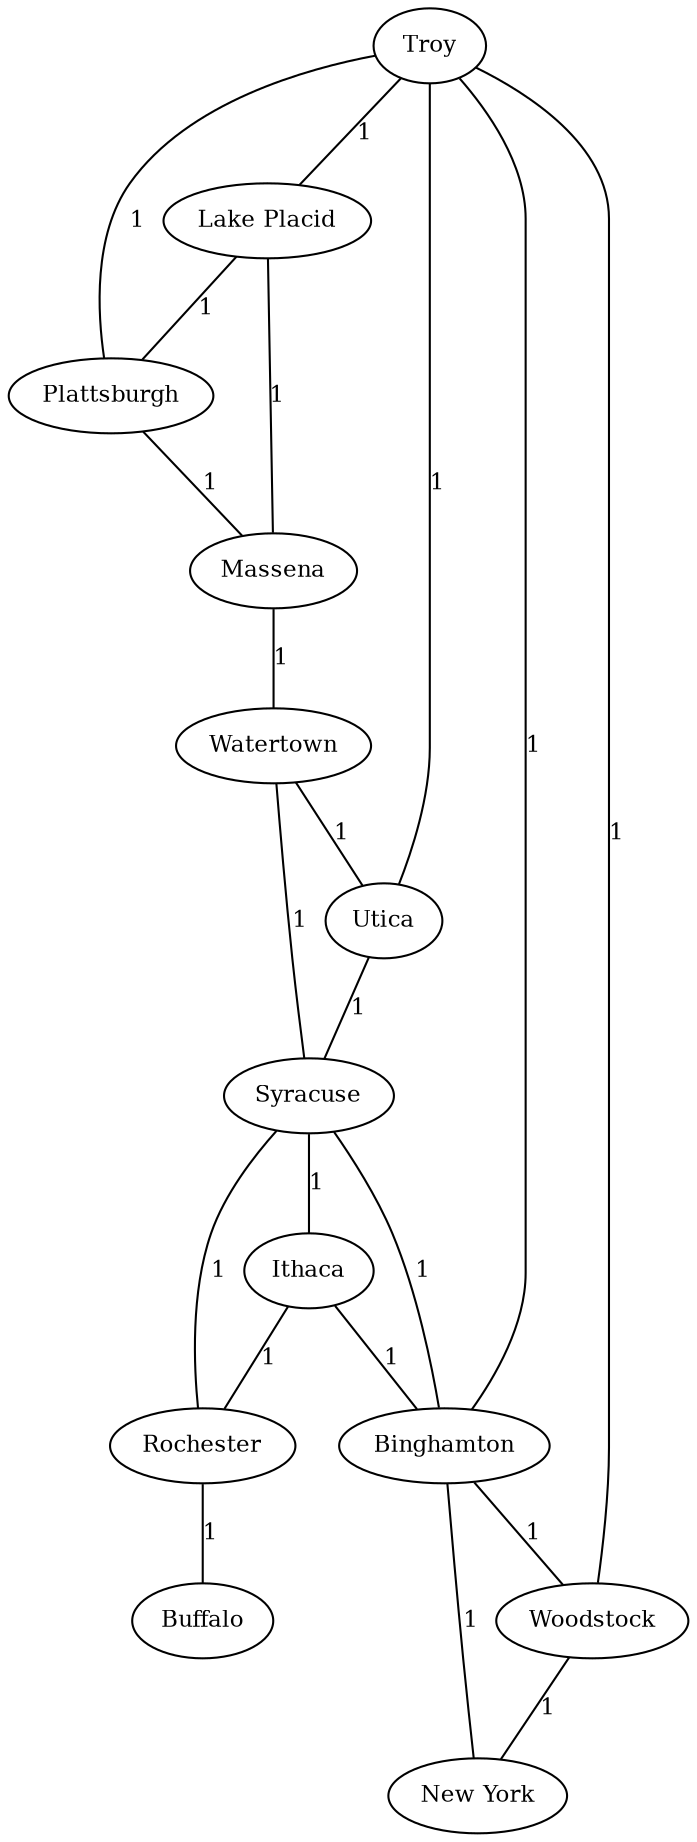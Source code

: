 graph G {
0[label="Troy", pos="460,193", fontsize="11"];
1[label="Lake Placid", pos="432,338", fontsize="11"];
2[label="Plattsburgh", pos="480,378", fontsize="11"];
3[label="Massena", pos="352,400", fontsize="11"];
4[label="Watertown", pos="262,309", fontsize="11"];
5[label="Utica", pos="322,228", fontsize="11"];
6[label="Syracuse", pos="241,222", fontsize="11"];
7[label="Rochester", pos="111,234", fontsize="11"];
8[label="Buffalo", pos="0,208", fontsize="11"];
9[label="Ithaca", pos="209,166", fontsize="11"];
10[label="Binghamton", pos="262,134", fontsize="11"];
11[label="Woodstock", pos="422,128", fontsize="11"];
12[label="New York", pos="437,0", fontsize="11"];
0--5 [label="1", fontsize="11"];
0--1 [label="1", fontsize="11"];
0--2 [label="1", fontsize="11"];
1--2 [label="1", fontsize="11"];
2--3 [label="1", fontsize="11"];
1--3 [label="1", fontsize="11"];
3--4 [label="1", fontsize="11"];
4--5 [label="1", fontsize="11"];
4--6 [label="1", fontsize="11"];
5--6 [label="1", fontsize="11"];
6--7 [label="1", fontsize="11"];
7--8 [label="1", fontsize="11"];
6--9 [label="1", fontsize="11"];
9--10 [label="1", fontsize="11"];
9--7 [label="1", fontsize="11"];
10--0 [label="1", fontsize="11"];
10--11 [label="1", fontsize="11"];
10--12 [label="1", fontsize="11"];
6--10 [label="1", fontsize="11"];
11--0 [label="1", fontsize="11"];
11--12 [label="1", fontsize="11"];
}
